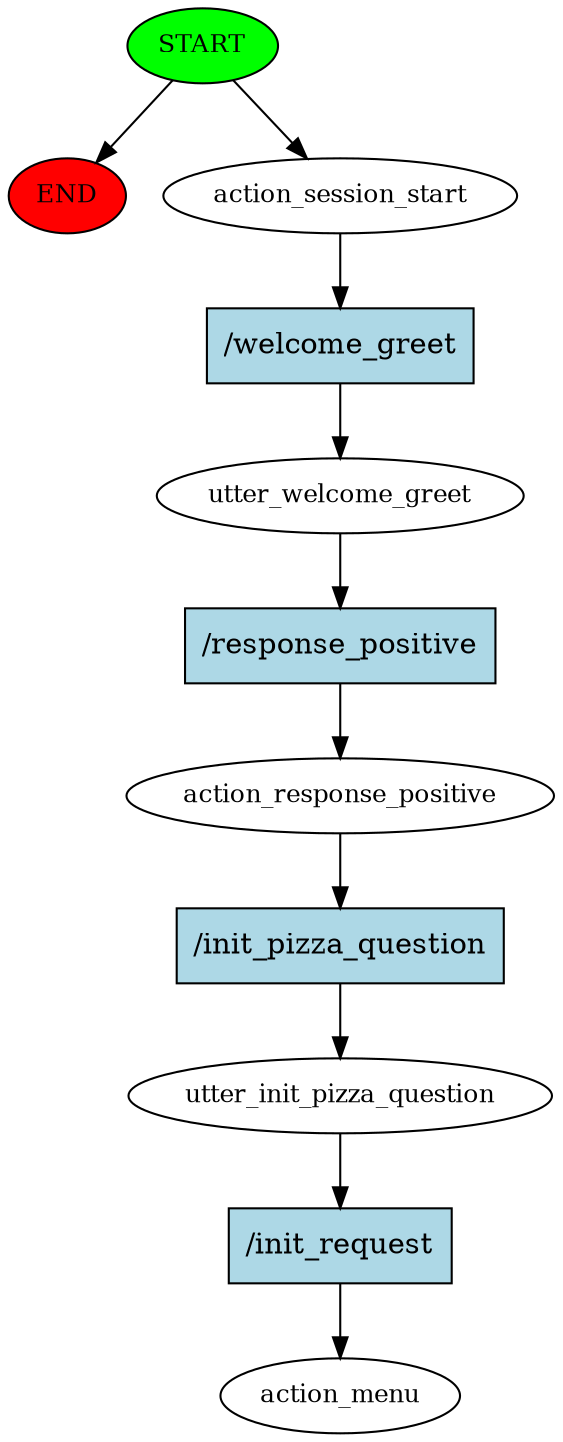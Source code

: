 digraph  {
0 [class="start active", fillcolor=green, fontsize=12, label=START, style=filled];
"-1" [class=end, fillcolor=red, fontsize=12, label=END, style=filled];
1 [class=active, fontsize=12, label=action_session_start];
2 [class=active, fontsize=12, label=utter_welcome_greet];
3 [class=active, fontsize=12, label=action_response_positive];
4 [class=active, fontsize=12, label=utter_init_pizza_question];
5 [class="dashed active", fontsize=12, label=action_menu];
6 [class="intent active", fillcolor=lightblue, label="/welcome_greet", shape=rect, style=filled];
7 [class="intent active", fillcolor=lightblue, label="/response_positive", shape=rect, style=filled];
8 [class="intent active", fillcolor=lightblue, label="/init_pizza_question", shape=rect, style=filled];
9 [class="intent active", fillcolor=lightblue, label="/init_request", shape=rect, style=filled];
0 -> "-1"  [class="", key=NONE, label=""];
0 -> 1  [class=active, key=NONE, label=""];
1 -> 6  [class=active, key=0];
2 -> 7  [class=active, key=0];
3 -> 8  [class=active, key=0];
4 -> 9  [class=active, key=0];
6 -> 2  [class=active, key=0];
7 -> 3  [class=active, key=0];
8 -> 4  [class=active, key=0];
9 -> 5  [class=active, key=0];
}
